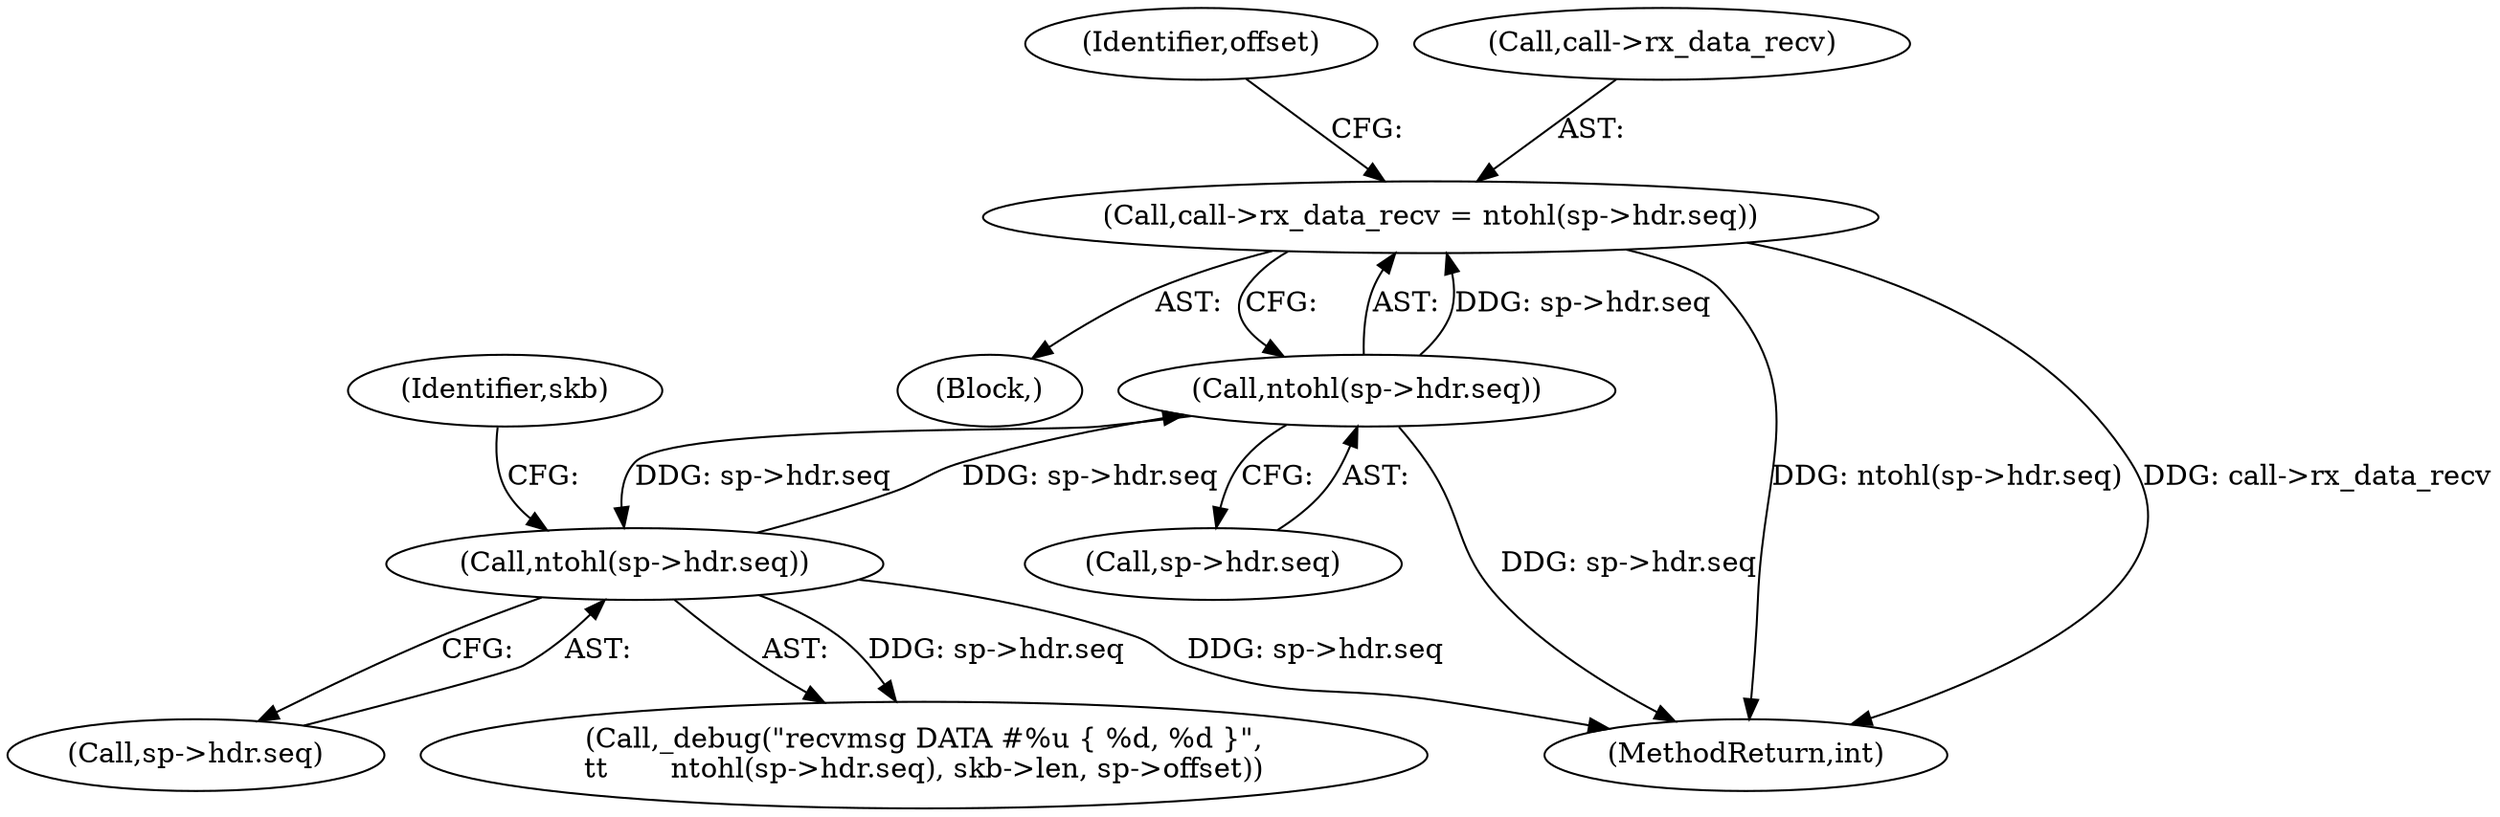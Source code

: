 digraph "0_linux_f3d3342602f8bcbf37d7c46641cb9bca7618eb1c_29@API" {
"1000494" [label="(Call,call->rx_data_recv = ntohl(sp->hdr.seq))"];
"1000498" [label="(Call,ntohl(sp->hdr.seq))"];
"1000455" [label="(Call,ntohl(sp->hdr.seq))"];
"1000455" [label="(Call,ntohl(sp->hdr.seq))"];
"1000197" [label="(Block,)"];
"1000499" [label="(Call,sp->hdr.seq)"];
"1000498" [label="(Call,ntohl(sp->hdr.seq))"];
"1000456" [label="(Call,sp->hdr.seq)"];
"1000462" [label="(Identifier,skb)"];
"1000505" [label="(Identifier,offset)"];
"1000495" [label="(Call,call->rx_data_recv)"];
"1000453" [label="(Call,_debug(\"recvmsg DATA #%u { %d, %d }\",\n\t\t       ntohl(sp->hdr.seq), skb->len, sp->offset))"];
"1001014" [label="(MethodReturn,int)"];
"1000494" [label="(Call,call->rx_data_recv = ntohl(sp->hdr.seq))"];
"1000494" -> "1000197"  [label="AST: "];
"1000494" -> "1000498"  [label="CFG: "];
"1000495" -> "1000494"  [label="AST: "];
"1000498" -> "1000494"  [label="AST: "];
"1000505" -> "1000494"  [label="CFG: "];
"1000494" -> "1001014"  [label="DDG: ntohl(sp->hdr.seq)"];
"1000494" -> "1001014"  [label="DDG: call->rx_data_recv"];
"1000498" -> "1000494"  [label="DDG: sp->hdr.seq"];
"1000498" -> "1000499"  [label="CFG: "];
"1000499" -> "1000498"  [label="AST: "];
"1000498" -> "1001014"  [label="DDG: sp->hdr.seq"];
"1000498" -> "1000455"  [label="DDG: sp->hdr.seq"];
"1000455" -> "1000498"  [label="DDG: sp->hdr.seq"];
"1000455" -> "1000453"  [label="AST: "];
"1000455" -> "1000456"  [label="CFG: "];
"1000456" -> "1000455"  [label="AST: "];
"1000462" -> "1000455"  [label="CFG: "];
"1000455" -> "1001014"  [label="DDG: sp->hdr.seq"];
"1000455" -> "1000453"  [label="DDG: sp->hdr.seq"];
}
